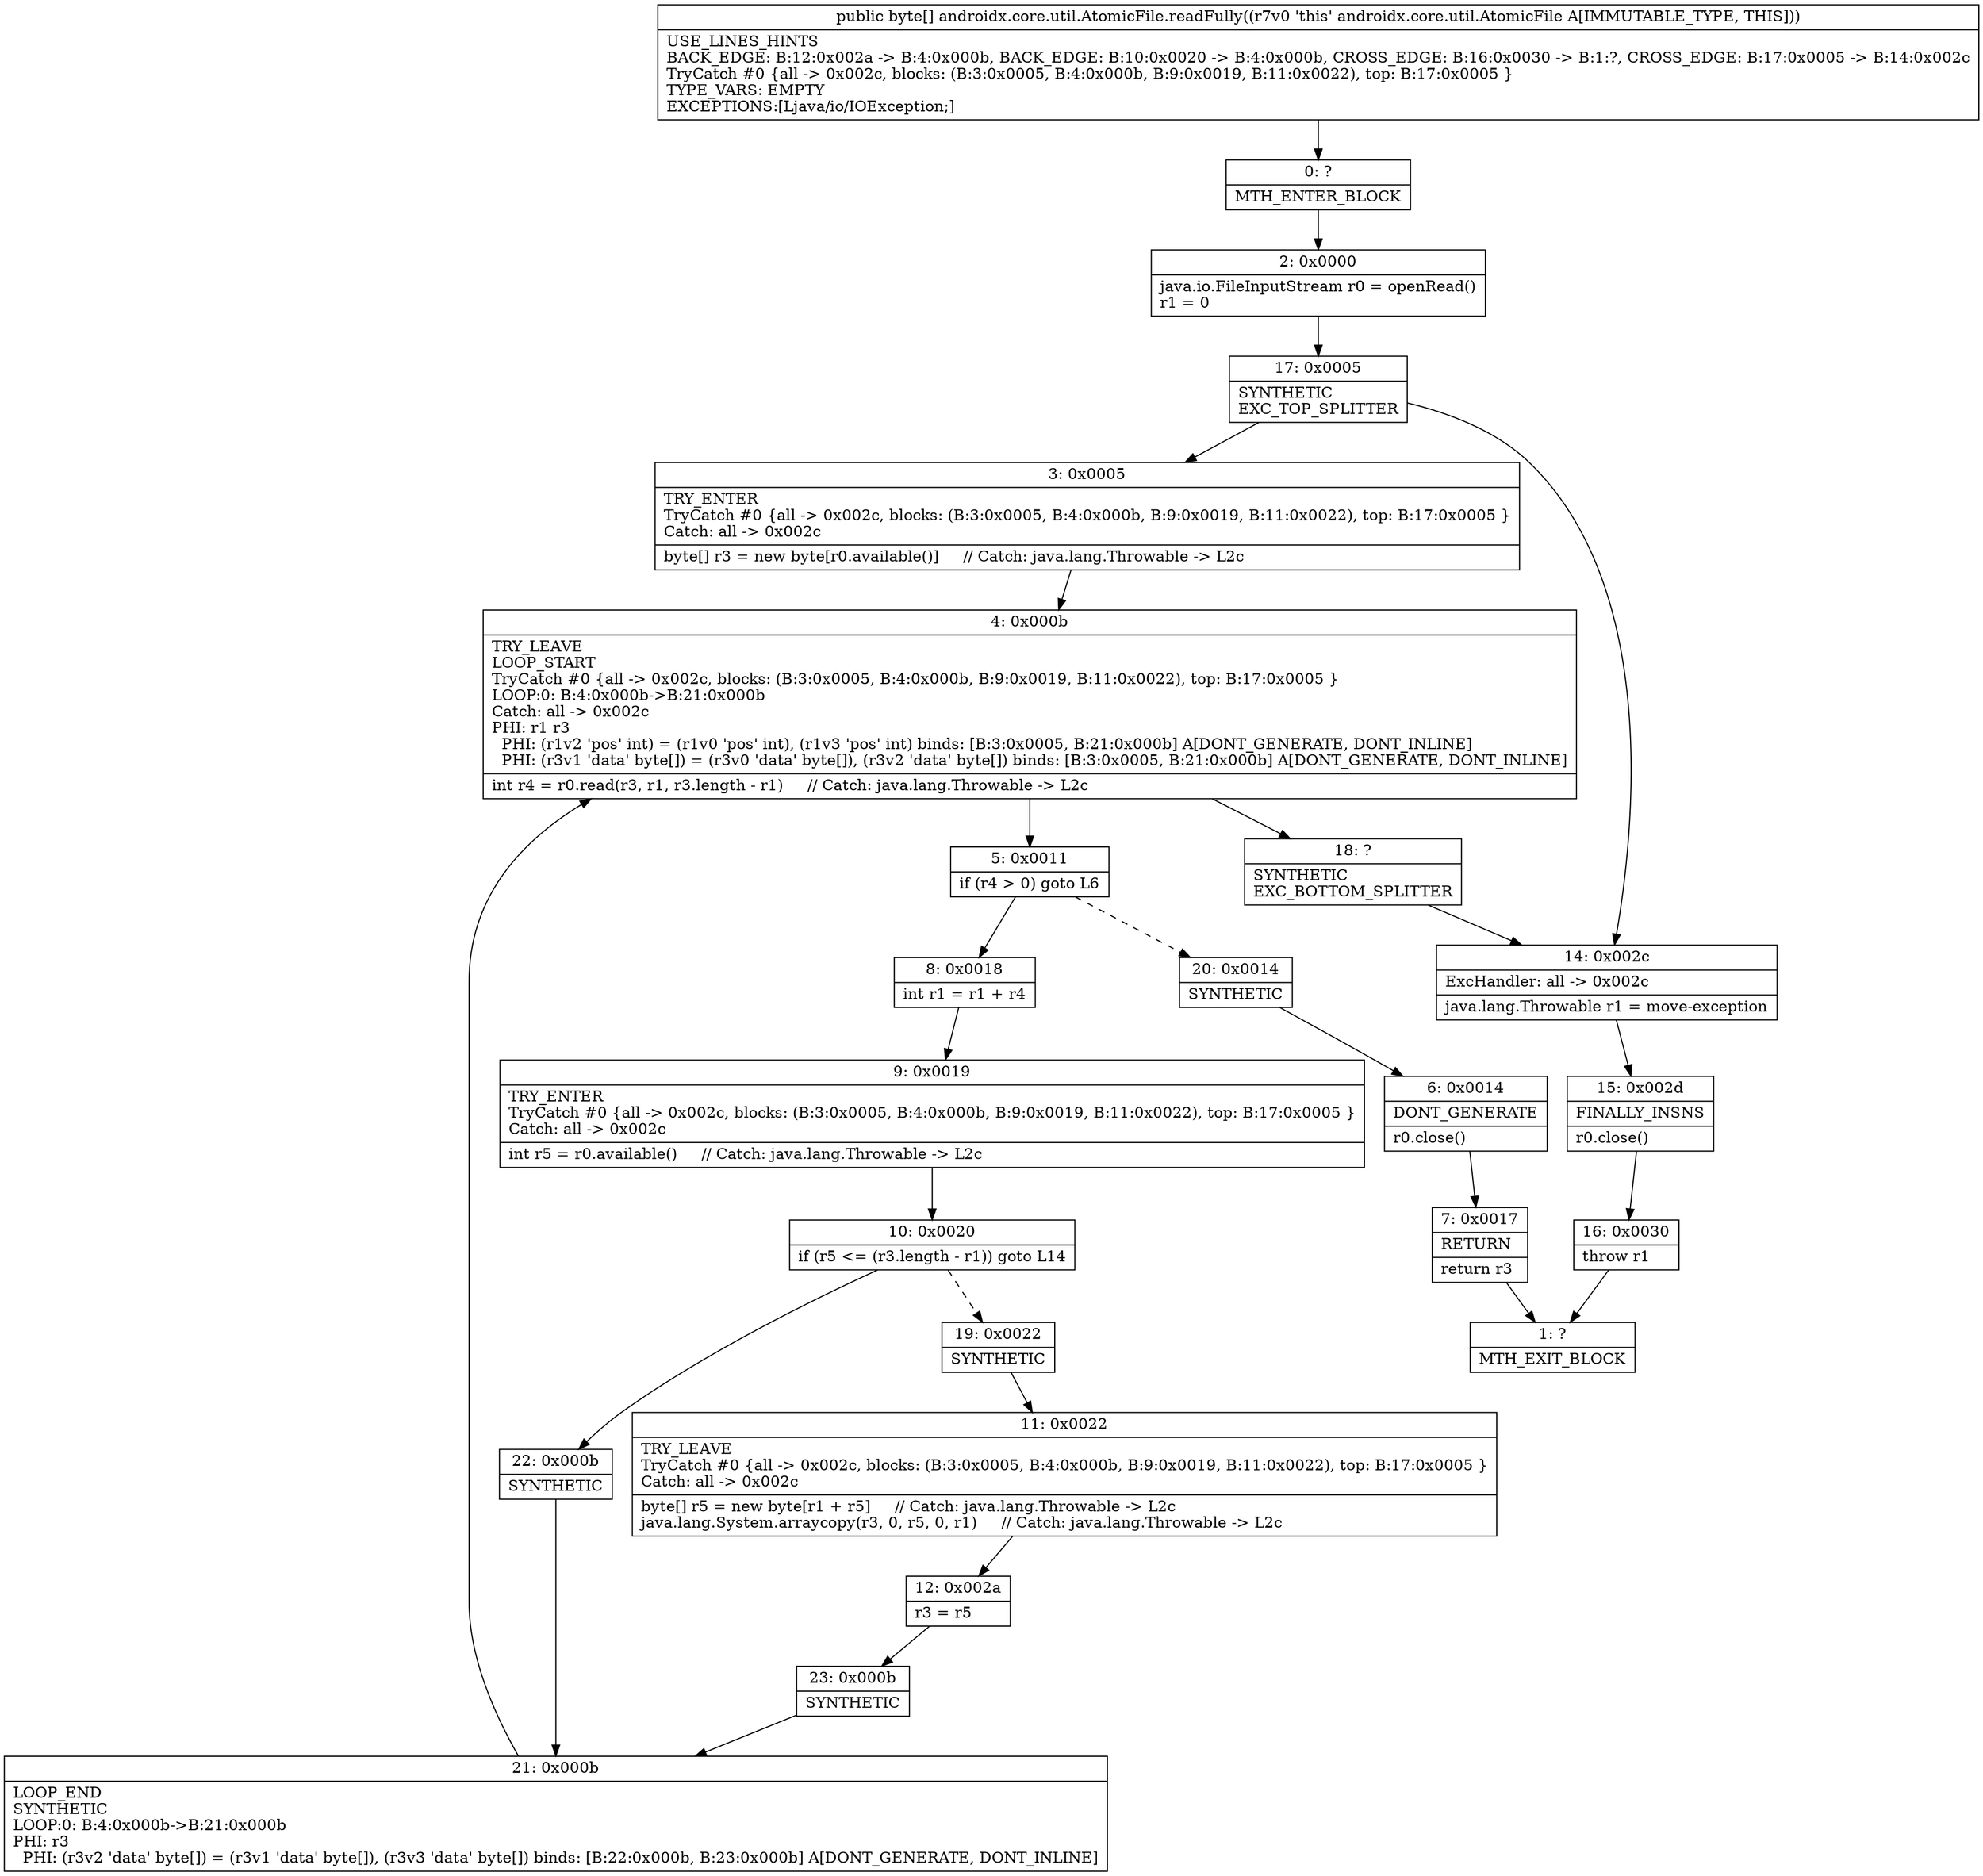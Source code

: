 digraph "CFG forandroidx.core.util.AtomicFile.readFully()[B" {
Node_0 [shape=record,label="{0\:\ ?|MTH_ENTER_BLOCK\l}"];
Node_2 [shape=record,label="{2\:\ 0x0000|java.io.FileInputStream r0 = openRead()\lr1 = 0\l}"];
Node_17 [shape=record,label="{17\:\ 0x0005|SYNTHETIC\lEXC_TOP_SPLITTER\l}"];
Node_3 [shape=record,label="{3\:\ 0x0005|TRY_ENTER\lTryCatch #0 \{all \-\> 0x002c, blocks: (B:3:0x0005, B:4:0x000b, B:9:0x0019, B:11:0x0022), top: B:17:0x0005 \}\lCatch: all \-\> 0x002c\l|byte[] r3 = new byte[r0.available()]     \/\/ Catch: java.lang.Throwable \-\> L2c\l}"];
Node_4 [shape=record,label="{4\:\ 0x000b|TRY_LEAVE\lLOOP_START\lTryCatch #0 \{all \-\> 0x002c, blocks: (B:3:0x0005, B:4:0x000b, B:9:0x0019, B:11:0x0022), top: B:17:0x0005 \}\lLOOP:0: B:4:0x000b\-\>B:21:0x000b\lCatch: all \-\> 0x002c\lPHI: r1 r3 \l  PHI: (r1v2 'pos' int) = (r1v0 'pos' int), (r1v3 'pos' int) binds: [B:3:0x0005, B:21:0x000b] A[DONT_GENERATE, DONT_INLINE]\l  PHI: (r3v1 'data' byte[]) = (r3v0 'data' byte[]), (r3v2 'data' byte[]) binds: [B:3:0x0005, B:21:0x000b] A[DONT_GENERATE, DONT_INLINE]\l|int r4 = r0.read(r3, r1, r3.length \- r1)     \/\/ Catch: java.lang.Throwable \-\> L2c\l}"];
Node_5 [shape=record,label="{5\:\ 0x0011|if (r4 \> 0) goto L6\l}"];
Node_8 [shape=record,label="{8\:\ 0x0018|int r1 = r1 + r4\l}"];
Node_9 [shape=record,label="{9\:\ 0x0019|TRY_ENTER\lTryCatch #0 \{all \-\> 0x002c, blocks: (B:3:0x0005, B:4:0x000b, B:9:0x0019, B:11:0x0022), top: B:17:0x0005 \}\lCatch: all \-\> 0x002c\l|int r5 = r0.available()     \/\/ Catch: java.lang.Throwable \-\> L2c\l}"];
Node_10 [shape=record,label="{10\:\ 0x0020|if (r5 \<= (r3.length \- r1)) goto L14\l}"];
Node_19 [shape=record,label="{19\:\ 0x0022|SYNTHETIC\l}"];
Node_11 [shape=record,label="{11\:\ 0x0022|TRY_LEAVE\lTryCatch #0 \{all \-\> 0x002c, blocks: (B:3:0x0005, B:4:0x000b, B:9:0x0019, B:11:0x0022), top: B:17:0x0005 \}\lCatch: all \-\> 0x002c\l|byte[] r5 = new byte[r1 + r5]     \/\/ Catch: java.lang.Throwable \-\> L2c\ljava.lang.System.arraycopy(r3, 0, r5, 0, r1)     \/\/ Catch: java.lang.Throwable \-\> L2c\l}"];
Node_12 [shape=record,label="{12\:\ 0x002a|r3 = r5\l}"];
Node_23 [shape=record,label="{23\:\ 0x000b|SYNTHETIC\l}"];
Node_21 [shape=record,label="{21\:\ 0x000b|LOOP_END\lSYNTHETIC\lLOOP:0: B:4:0x000b\-\>B:21:0x000b\lPHI: r3 \l  PHI: (r3v2 'data' byte[]) = (r3v1 'data' byte[]), (r3v3 'data' byte[]) binds: [B:22:0x000b, B:23:0x000b] A[DONT_GENERATE, DONT_INLINE]\l}"];
Node_22 [shape=record,label="{22\:\ 0x000b|SYNTHETIC\l}"];
Node_20 [shape=record,label="{20\:\ 0x0014|SYNTHETIC\l}"];
Node_6 [shape=record,label="{6\:\ 0x0014|DONT_GENERATE\l|r0.close()\l}"];
Node_7 [shape=record,label="{7\:\ 0x0017|RETURN\l|return r3\l}"];
Node_1 [shape=record,label="{1\:\ ?|MTH_EXIT_BLOCK\l}"];
Node_18 [shape=record,label="{18\:\ ?|SYNTHETIC\lEXC_BOTTOM_SPLITTER\l}"];
Node_14 [shape=record,label="{14\:\ 0x002c|ExcHandler: all \-\> 0x002c\l|java.lang.Throwable r1 = move\-exception\l}"];
Node_15 [shape=record,label="{15\:\ 0x002d|FINALLY_INSNS\l|r0.close()\l}"];
Node_16 [shape=record,label="{16\:\ 0x0030|throw r1\l}"];
MethodNode[shape=record,label="{public byte[] androidx.core.util.AtomicFile.readFully((r7v0 'this' androidx.core.util.AtomicFile A[IMMUTABLE_TYPE, THIS]))  | USE_LINES_HINTS\lBACK_EDGE: B:12:0x002a \-\> B:4:0x000b, BACK_EDGE: B:10:0x0020 \-\> B:4:0x000b, CROSS_EDGE: B:16:0x0030 \-\> B:1:?, CROSS_EDGE: B:17:0x0005 \-\> B:14:0x002c\lTryCatch #0 \{all \-\> 0x002c, blocks: (B:3:0x0005, B:4:0x000b, B:9:0x0019, B:11:0x0022), top: B:17:0x0005 \}\lTYPE_VARS: EMPTY\lEXCEPTIONS:[Ljava\/io\/IOException;]\l}"];
MethodNode -> Node_0;Node_0 -> Node_2;
Node_2 -> Node_17;
Node_17 -> Node_3;
Node_17 -> Node_14;
Node_3 -> Node_4;
Node_4 -> Node_5;
Node_4 -> Node_18;
Node_5 -> Node_8;
Node_5 -> Node_20[style=dashed];
Node_8 -> Node_9;
Node_9 -> Node_10;
Node_10 -> Node_19[style=dashed];
Node_10 -> Node_22;
Node_19 -> Node_11;
Node_11 -> Node_12;
Node_12 -> Node_23;
Node_23 -> Node_21;
Node_21 -> Node_4;
Node_22 -> Node_21;
Node_20 -> Node_6;
Node_6 -> Node_7;
Node_7 -> Node_1;
Node_18 -> Node_14;
Node_14 -> Node_15;
Node_15 -> Node_16;
Node_16 -> Node_1;
}

